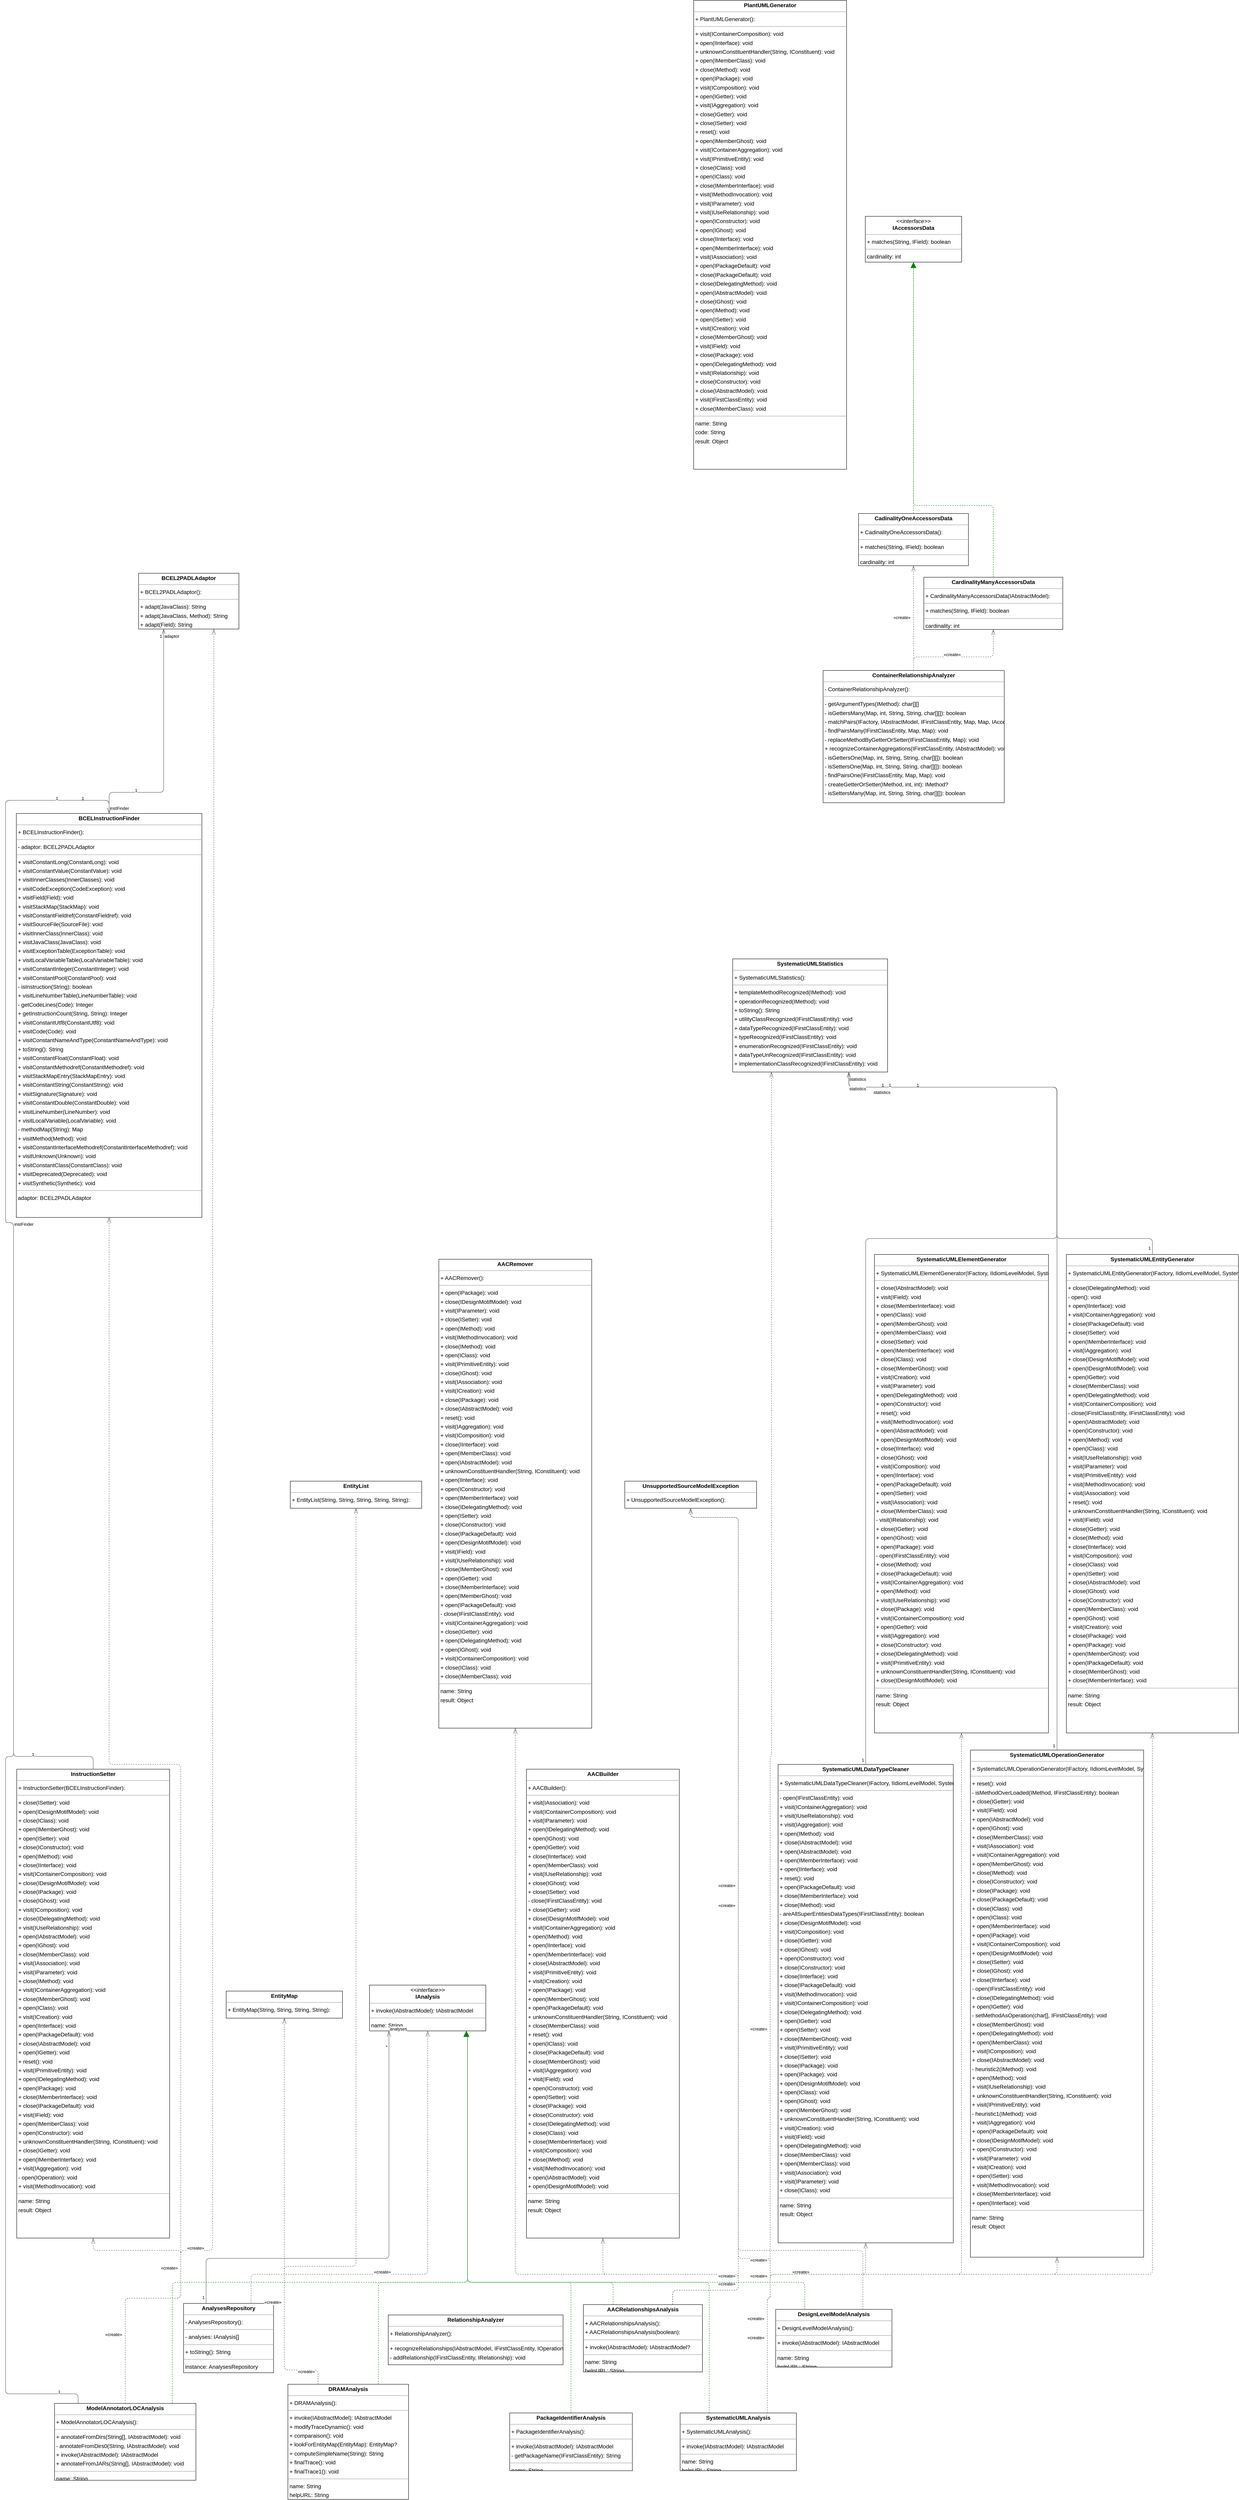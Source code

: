 <mxGraphModel dx="0" dy="0" grid="1" gridSize="10" guides="1" tooltips="1" connect="1" arrows="1" fold="1" page="0" pageScale="1" background="none" math="0" shadow="0">
  <root>
    <mxCell id="0" />
    <mxCell id="1" parent="0" />
    <mxCell id="node16" parent="1" vertex="1" value="&lt;p style=&quot;margin:0px;margin-top:4px;text-align:center;&quot;&gt;&lt;b&gt;AACBuilder&lt;/b&gt;&lt;/p&gt;&lt;hr size=&quot;1&quot;/&gt;&lt;p style=&quot;margin:0 0 0 4px;line-height:1.6;&quot;&gt;+ AACBuilder(): &lt;/p&gt;&lt;hr size=&quot;1&quot;/&gt;&lt;p style=&quot;margin:0 0 0 4px;line-height:1.6;&quot;&gt;+ visit(IAssociation): void&lt;br/&gt;+ visit(IContainerComposition): void&lt;br/&gt;+ visit(IParameter): void&lt;br/&gt;+ open(IDelegatingMethod): void&lt;br/&gt;+ open(IGhost): void&lt;br/&gt;+ open(IGetter): void&lt;br/&gt;+ close(IInterface): void&lt;br/&gt;+ open(IMemberClass): void&lt;br/&gt;+ visit(IUseRelationship): void&lt;br/&gt;+ close(IGhost): void&lt;br/&gt;+ close(ISetter): void&lt;br/&gt;- close(IFirstClassEntity): void&lt;br/&gt;+ close(IGetter): void&lt;br/&gt;+ close(IDesignMotifModel): void&lt;br/&gt;+ visit(IContainerAggregation): void&lt;br/&gt;+ open(IMethod): void&lt;br/&gt;+ open(IInterface): void&lt;br/&gt;+ open(IMemberInterface): void&lt;br/&gt;+ close(IAbstractModel): void&lt;br/&gt;+ visit(IPrimitiveEntity): void&lt;br/&gt;+ visit(ICreation): void&lt;br/&gt;+ open(IPackage): void&lt;br/&gt;+ open(IMemberGhost): void&lt;br/&gt;+ open(IPackageDefault): void&lt;br/&gt;+ unknownConstituentHandler(String, IConstituent): void&lt;br/&gt;+ close(IMemberClass): void&lt;br/&gt;+ reset(): void&lt;br/&gt;+ open(IClass): void&lt;br/&gt;+ close(IPackageDefault): void&lt;br/&gt;+ close(IMemberGhost): void&lt;br/&gt;+ visit(IAggregation): void&lt;br/&gt;+ visit(IField): void&lt;br/&gt;+ open(IConstructor): void&lt;br/&gt;+ open(ISetter): void&lt;br/&gt;+ close(IPackage): void&lt;br/&gt;+ close(IConstructor): void&lt;br/&gt;+ close(IDelegatingMethod): void&lt;br/&gt;+ close(IClass): void&lt;br/&gt;+ close(IMemberInterface): void&lt;br/&gt;+ visit(IComposition): void&lt;br/&gt;+ close(IMethod): void&lt;br/&gt;+ visit(IMethodInvocation): void&lt;br/&gt;+ open(IAbstractModel): void&lt;br/&gt;+ open(IDesignMotifModel): void&lt;/p&gt;&lt;hr size=&quot;1&quot;/&gt;&lt;p style=&quot;margin:0 0 0 4px;line-height:1.6;&quot;&gt; name: String&lt;br/&gt; result: Object&lt;/p&gt;" style="verticalAlign=top;align=left;overflow=fill;fontSize=14;fontFamily=Helvetica;html=1;rounded=0;shadow=0;comic=0;labelBackgroundColor=none;strokeWidth=1;">
      <mxGeometry x="1116" y="4427" width="384" height="1177" as="geometry" />
    </mxCell>
    <mxCell id="node5" parent="1" vertex="1" value="&lt;p style=&quot;margin:0px;margin-top:4px;text-align:center;&quot;&gt;&lt;b&gt;AACRelationshipsAnalysis&lt;/b&gt;&lt;/p&gt;&lt;hr size=&quot;1&quot;/&gt;&lt;p style=&quot;margin:0 0 0 4px;line-height:1.6;&quot;&gt;+ AACRelationshipsAnalysis(): &lt;br/&gt;+ AACRelationshipsAnalysis(boolean): &lt;/p&gt;&lt;hr size=&quot;1&quot;/&gt;&lt;p style=&quot;margin:0 0 0 4px;line-height:1.6;&quot;&gt;+ invoke(IAbstractModel): IAbstractModel?&lt;/p&gt;&lt;hr size=&quot;1&quot;/&gt;&lt;p style=&quot;margin:0 0 0 4px;line-height:1.6;&quot;&gt; name: String&lt;br/&gt; helpURL: String&lt;/p&gt;" style="verticalAlign=top;align=left;overflow=fill;fontSize=14;fontFamily=Helvetica;html=1;rounded=0;shadow=0;comic=0;labelBackgroundColor=none;strokeWidth=1;">
      <mxGeometry x="1259" y="5771" width="299" height="169" as="geometry" />
    </mxCell>
    <mxCell id="node25" parent="1" vertex="1" value="&lt;p style=&quot;margin:0px;margin-top:4px;text-align:center;&quot;&gt;&lt;b&gt;AACRemover&lt;/b&gt;&lt;/p&gt;&lt;hr size=&quot;1&quot;/&gt;&lt;p style=&quot;margin:0 0 0 4px;line-height:1.6;&quot;&gt;+ AACRemover(): &lt;/p&gt;&lt;hr size=&quot;1&quot;/&gt;&lt;p style=&quot;margin:0 0 0 4px;line-height:1.6;&quot;&gt;+ open(IPackage): void&lt;br/&gt;+ close(IDesignMotifModel): void&lt;br/&gt;+ visit(IParameter): void&lt;br/&gt;+ close(ISetter): void&lt;br/&gt;+ open(IMethod): void&lt;br/&gt;+ visit(IMethodInvocation): void&lt;br/&gt;+ close(IMethod): void&lt;br/&gt;+ open(IClass): void&lt;br/&gt;+ visit(IPrimitiveEntity): void&lt;br/&gt;+ close(IGhost): void&lt;br/&gt;+ visit(IAssociation): void&lt;br/&gt;+ visit(ICreation): void&lt;br/&gt;+ close(IPackage): void&lt;br/&gt;+ close(IAbstractModel): void&lt;br/&gt;+ reset(): void&lt;br/&gt;+ visit(IAggregation): void&lt;br/&gt;+ visit(IComposition): void&lt;br/&gt;+ close(IInterface): void&lt;br/&gt;+ open(IMemberClass): void&lt;br/&gt;+ open(IAbstractModel): void&lt;br/&gt;+ unknownConstituentHandler(String, IConstituent): void&lt;br/&gt;+ open(IInterface): void&lt;br/&gt;+ open(IConstructor): void&lt;br/&gt;+ open(IMemberInterface): void&lt;br/&gt;+ close(IDelegatingMethod): void&lt;br/&gt;+ open(ISetter): void&lt;br/&gt;+ close(IConstructor): void&lt;br/&gt;+ close(IPackageDefault): void&lt;br/&gt;+ open(IDesignMotifModel): void&lt;br/&gt;+ visit(IField): void&lt;br/&gt;+ visit(IUseRelationship): void&lt;br/&gt;+ close(IMemberGhost): void&lt;br/&gt;+ open(IGetter): void&lt;br/&gt;+ close(IMemberInterface): void&lt;br/&gt;+ open(IMemberGhost): void&lt;br/&gt;+ open(IPackageDefault): void&lt;br/&gt;- close(IFirstClassEntity): void&lt;br/&gt;+ visit(IContainerAggregation): void&lt;br/&gt;+ close(IGetter): void&lt;br/&gt;+ open(IDelegatingMethod): void&lt;br/&gt;+ open(IGhost): void&lt;br/&gt;+ visit(IContainerComposition): void&lt;br/&gt;+ close(IClass): void&lt;br/&gt;+ close(IMemberClass): void&lt;/p&gt;&lt;hr size=&quot;1&quot;/&gt;&lt;p style=&quot;margin:0 0 0 4px;line-height:1.6;&quot;&gt; name: String&lt;br/&gt; result: Object&lt;/p&gt;" style="verticalAlign=top;align=left;overflow=fill;fontSize=14;fontFamily=Helvetica;html=1;rounded=0;shadow=0;comic=0;labelBackgroundColor=none;strokeWidth=1;">
      <mxGeometry x="896" y="3147" width="384" height="1177" as="geometry" />
    </mxCell>
    <mxCell id="node10" parent="1" vertex="1" value="&lt;p style=&quot;margin:0px;margin-top:4px;text-align:center;&quot;&gt;&lt;b&gt;AnalysesRepository&lt;/b&gt;&lt;/p&gt;&lt;hr size=&quot;1&quot;/&gt;&lt;p style=&quot;margin:0 0 0 4px;line-height:1.6;&quot;&gt;- AnalysesRepository(): &lt;/p&gt;&lt;hr size=&quot;1&quot;/&gt;&lt;p style=&quot;margin:0 0 0 4px;line-height:1.6;&quot;&gt;- analyses: IAnalysis[]&lt;/p&gt;&lt;hr size=&quot;1&quot;/&gt;&lt;p style=&quot;margin:0 0 0 4px;line-height:1.6;&quot;&gt;+ toString(): String&lt;/p&gt;&lt;hr size=&quot;1&quot;/&gt;&lt;p style=&quot;margin:0 0 0 4px;line-height:1.6;&quot;&gt; instance: AnalysesRepository&lt;br/&gt; analyses: IAnalysis[]&lt;/p&gt;" style="verticalAlign=top;align=left;overflow=fill;fontSize=14;fontFamily=Helvetica;html=1;rounded=0;shadow=0;comic=0;labelBackgroundColor=none;strokeWidth=1;">
      <mxGeometry x="255" y="5768" width="226" height="174" as="geometry" />
    </mxCell>
    <mxCell id="node12" parent="1" vertex="1" value="&lt;p style=&quot;margin:0px;margin-top:4px;text-align:center;&quot;&gt;&lt;b&gt;BCEL2PADLAdaptor&lt;/b&gt;&lt;/p&gt;&lt;hr size=&quot;1&quot;/&gt;&lt;p style=&quot;margin:0 0 0 4px;line-height:1.6;&quot;&gt;+ BCEL2PADLAdaptor(): &lt;/p&gt;&lt;hr size=&quot;1&quot;/&gt;&lt;p style=&quot;margin:0 0 0 4px;line-height:1.6;&quot;&gt;+ adapt(JavaClass): String&lt;br/&gt;+ adapt(JavaClass, Method): String&lt;br/&gt;+ adapt(Field): String&lt;/p&gt;" style="verticalAlign=top;align=left;overflow=fill;fontSize=14;fontFamily=Helvetica;html=1;rounded=0;shadow=0;comic=0;labelBackgroundColor=none;strokeWidth=1;">
      <mxGeometry x="142" y="1425" width="252" height="140" as="geometry" />
    </mxCell>
    <mxCell id="node18" parent="1" vertex="1" value="&lt;p style=&quot;margin:0px;margin-top:4px;text-align:center;&quot;&gt;&lt;b&gt;BCELInstructionFinder&lt;/b&gt;&lt;/p&gt;&lt;hr size=&quot;1&quot;/&gt;&lt;p style=&quot;margin:0 0 0 4px;line-height:1.6;&quot;&gt;+ BCELInstructionFinder(): &lt;/p&gt;&lt;hr size=&quot;1&quot;/&gt;&lt;p style=&quot;margin:0 0 0 4px;line-height:1.6;&quot;&gt;- adaptor: BCEL2PADLAdaptor&lt;/p&gt;&lt;hr size=&quot;1&quot;/&gt;&lt;p style=&quot;margin:0 0 0 4px;line-height:1.6;&quot;&gt;+ visitConstantLong(ConstantLong): void&lt;br/&gt;+ visitConstantValue(ConstantValue): void&lt;br/&gt;+ visitInnerClasses(InnerClasses): void&lt;br/&gt;+ visitCodeException(CodeException): void&lt;br/&gt;+ visitField(Field): void&lt;br/&gt;+ visitStackMap(StackMap): void&lt;br/&gt;+ visitConstantFieldref(ConstantFieldref): void&lt;br/&gt;+ visitSourceFile(SourceFile): void&lt;br/&gt;+ visitInnerClass(InnerClass): void&lt;br/&gt;+ visitJavaClass(JavaClass): void&lt;br/&gt;+ visitExceptionTable(ExceptionTable): void&lt;br/&gt;+ visitLocalVariableTable(LocalVariableTable): void&lt;br/&gt;+ visitConstantInteger(ConstantInteger): void&lt;br/&gt;+ visitConstantPool(ConstantPool): void&lt;br/&gt;- isInstruction(String): boolean&lt;br/&gt;+ visitLineNumberTable(LineNumberTable): void&lt;br/&gt;- getCodeLines(Code): Integer&lt;br/&gt;+ getInstructionCount(String, String): Integer&lt;br/&gt;+ visitConstantUtf8(ConstantUtf8): void&lt;br/&gt;+ visitCode(Code): void&lt;br/&gt;+ visitConstantNameAndType(ConstantNameAndType): void&lt;br/&gt;+ toString(): String&lt;br/&gt;+ visitConstantFloat(ConstantFloat): void&lt;br/&gt;+ visitConstantMethodref(ConstantMethodref): void&lt;br/&gt;+ visitStackMapEntry(StackMapEntry): void&lt;br/&gt;+ visitConstantString(ConstantString): void&lt;br/&gt;+ visitSignature(Signature): void&lt;br/&gt;+ visitConstantDouble(ConstantDouble): void&lt;br/&gt;+ visitLineNumber(LineNumber): void&lt;br/&gt;+ visitLocalVariable(LocalVariable): void&lt;br/&gt;- methodMap(String): Map&lt;br/&gt;+ visitMethod(Method): void&lt;br/&gt;+ visitConstantInterfaceMethodref(ConstantInterfaceMethodref): void&lt;br/&gt;+ visitUnknown(Unknown): void&lt;br/&gt;+ visitConstantClass(ConstantClass): void&lt;br/&gt;+ visitDeprecated(Deprecated): void&lt;br/&gt;+ visitSynthetic(Synthetic): void&lt;/p&gt;&lt;hr size=&quot;1&quot;/&gt;&lt;p style=&quot;margin:0 0 0 4px;line-height:1.6;&quot;&gt; adaptor: BCEL2PADLAdaptor&lt;/p&gt;" style="verticalAlign=top;align=left;overflow=fill;fontSize=14;fontFamily=Helvetica;html=1;rounded=0;shadow=0;comic=0;labelBackgroundColor=none;strokeWidth=1;">
      <mxGeometry x="-165" y="2028" width="466" height="1014" as="geometry" />
    </mxCell>
    <mxCell id="node15" parent="1" vertex="1" value="&lt;p style=&quot;margin:0px;margin-top:4px;text-align:center;&quot;&gt;&lt;b&gt;CadinalityOneAccessorsData&lt;/b&gt;&lt;/p&gt;&lt;hr size=&quot;1&quot;/&gt;&lt;p style=&quot;margin:0 0 0 4px;line-height:1.6;&quot;&gt;+ CadinalityOneAccessorsData(): &lt;/p&gt;&lt;hr size=&quot;1&quot;/&gt;&lt;p style=&quot;margin:0 0 0 4px;line-height:1.6;&quot;&gt;+ matches(String, IField): boolean&lt;/p&gt;&lt;hr size=&quot;1&quot;/&gt;&lt;p style=&quot;margin:0 0 0 4px;line-height:1.6;&quot;&gt; cardinality: int&lt;/p&gt;" style="verticalAlign=top;align=left;overflow=fill;fontSize=14;fontFamily=Helvetica;html=1;rounded=0;shadow=0;comic=0;labelBackgroundColor=none;strokeWidth=1;">
      <mxGeometry x="1950" y="1275" width="276" height="131" as="geometry" />
    </mxCell>
    <mxCell id="node0" parent="1" vertex="1" value="&lt;p style=&quot;margin:0px;margin-top:4px;text-align:center;&quot;&gt;&lt;b&gt;CardinalityManyAccessorsData&lt;/b&gt;&lt;/p&gt;&lt;hr size=&quot;1&quot;/&gt;&lt;p style=&quot;margin:0 0 0 4px;line-height:1.6;&quot;&gt;+ CardinalityManyAccessorsData(IAbstractModel): &lt;/p&gt;&lt;hr size=&quot;1&quot;/&gt;&lt;p style=&quot;margin:0 0 0 4px;line-height:1.6;&quot;&gt;+ matches(String, IField): boolean&lt;/p&gt;&lt;hr size=&quot;1&quot;/&gt;&lt;p style=&quot;margin:0 0 0 4px;line-height:1.6;&quot;&gt; cardinality: int&lt;/p&gt;" style="verticalAlign=top;align=left;overflow=fill;fontSize=14;fontFamily=Helvetica;html=1;rounded=0;shadow=0;comic=0;labelBackgroundColor=none;strokeWidth=1;">
      <mxGeometry x="2114" y="1435" width="349" height="131" as="geometry" />
    </mxCell>
    <mxCell id="node9" parent="1" vertex="1" value="&lt;p style=&quot;margin:0px;margin-top:4px;text-align:center;&quot;&gt;&lt;b&gt;ContainerRelationshipAnalyzer&lt;/b&gt;&lt;/p&gt;&lt;hr size=&quot;1&quot;/&gt;&lt;p style=&quot;margin:0 0 0 4px;line-height:1.6;&quot;&gt;- ContainerRelationshipAnalyzer(): &lt;/p&gt;&lt;hr size=&quot;1&quot;/&gt;&lt;p style=&quot;margin:0 0 0 4px;line-height:1.6;&quot;&gt;- getArgumentTypes(IMethod): char[][]&lt;br/&gt;- isGettersMany(Map, int, String, String, char[][]): boolean&lt;br/&gt;- matchPairs(IFactory, IAbstractModel, IFirstClassEntity, Map, Map, IAccessorsData): void&lt;br/&gt;- findPairsMany(IFirstClassEntity, Map, Map): void&lt;br/&gt;- replaceMethodByGetterOrSetter(IFirstClassEntity, Map): void&lt;br/&gt;+ recognizeContainerAggregations(IFirstClassEntity, IAbstractModel): void&lt;br/&gt;- isGettersOne(Map, int, String, String, char[][]): boolean&lt;br/&gt;- isSettersOne(Map, int, String, String, char[][]): boolean&lt;br/&gt;- findPairsOne(IFirstClassEntity, Map, Map): void&lt;br/&gt;- createGetterOrSetter(IMethod, int, int): IMethod?&lt;br/&gt;- isSettersMany(Map, int, String, String, char[][]): boolean&lt;/p&gt;" style="verticalAlign=top;align=left;overflow=fill;fontSize=14;fontFamily=Helvetica;html=1;rounded=0;shadow=0;comic=0;labelBackgroundColor=none;strokeWidth=1;">
      <mxGeometry x="1861" y="1669" width="455" height="332" as="geometry" />
    </mxCell>
    <mxCell id="node13" parent="1" vertex="1" value="&lt;p style=&quot;margin:0px;margin-top:4px;text-align:center;&quot;&gt;&lt;b&gt;DRAMAnalysis&lt;/b&gt;&lt;/p&gt;&lt;hr size=&quot;1&quot;/&gt;&lt;p style=&quot;margin:0 0 0 4px;line-height:1.6;&quot;&gt;+ DRAMAnalysis(): &lt;/p&gt;&lt;hr size=&quot;1&quot;/&gt;&lt;p style=&quot;margin:0 0 0 4px;line-height:1.6;&quot;&gt;+ invoke(IAbstractModel): IAbstractModel&lt;br/&gt;+ modifyTraceDynamic(): void&lt;br/&gt;+ comparaison(): void&lt;br/&gt;+ lookForEntityMap(EntityMap): EntityMap?&lt;br/&gt;+ computeSimpleName(String): String&lt;br/&gt;+ finalTrace(): void&lt;br/&gt;+ finalTrace1(): void&lt;/p&gt;&lt;hr size=&quot;1&quot;/&gt;&lt;p style=&quot;margin:0 0 0 4px;line-height:1.6;&quot;&gt; name: String&lt;br/&gt; helpURL: String&lt;/p&gt;" style="verticalAlign=top;align=left;overflow=fill;fontSize=14;fontFamily=Helvetica;html=1;rounded=0;shadow=0;comic=0;labelBackgroundColor=none;strokeWidth=1;">
      <mxGeometry x="517" y="5971" width="303" height="289" as="geometry" />
    </mxCell>
    <mxCell id="node21" parent="1" vertex="1" value="&lt;p style=&quot;margin:0px;margin-top:4px;text-align:center;&quot;&gt;&lt;b&gt;DesignLevelModelAnalysis&lt;/b&gt;&lt;/p&gt;&lt;hr size=&quot;1&quot;/&gt;&lt;p style=&quot;margin:0 0 0 4px;line-height:1.6;&quot;&gt;+ DesignLevelModelAnalysis(): &lt;/p&gt;&lt;hr size=&quot;1&quot;/&gt;&lt;p style=&quot;margin:0 0 0 4px;line-height:1.6;&quot;&gt;+ invoke(IAbstractModel): IAbstractModel&lt;/p&gt;&lt;hr size=&quot;1&quot;/&gt;&lt;p style=&quot;margin:0 0 0 4px;line-height:1.6;&quot;&gt; name: String&lt;br/&gt; helpURL: String&lt;/p&gt;" style="verticalAlign=top;align=left;overflow=fill;fontSize=14;fontFamily=Helvetica;html=1;rounded=0;shadow=0;comic=0;labelBackgroundColor=none;strokeWidth=1;">
      <mxGeometry x="1742" y="5783" width="292" height="145" as="geometry" />
    </mxCell>
    <mxCell id="node3" parent="1" vertex="1" value="&lt;p style=&quot;margin:0px;margin-top:4px;text-align:center;&quot;&gt;&lt;b&gt;EntityList&lt;/b&gt;&lt;/p&gt;&lt;hr size=&quot;1&quot;/&gt;&lt;p style=&quot;margin:0 0 0 4px;line-height:1.6;&quot;&gt;+ EntityList(String, String, String, String, String): &lt;/p&gt;" style="verticalAlign=top;align=left;overflow=fill;fontSize=14;fontFamily=Helvetica;html=1;rounded=0;shadow=0;comic=0;labelBackgroundColor=none;strokeWidth=1;">
      <mxGeometry x="523" y="3704" width="330" height="68" as="geometry" />
    </mxCell>
    <mxCell id="node23" parent="1" vertex="1" value="&lt;p style=&quot;margin:0px;margin-top:4px;text-align:center;&quot;&gt;&lt;b&gt;EntityMap&lt;/b&gt;&lt;/p&gt;&lt;hr size=&quot;1&quot;/&gt;&lt;p style=&quot;margin:0 0 0 4px;line-height:1.6;&quot;&gt;+ EntityMap(String, String, String, String): &lt;/p&gt;" style="verticalAlign=top;align=left;overflow=fill;fontSize=14;fontFamily=Helvetica;html=1;rounded=0;shadow=0;comic=0;labelBackgroundColor=none;strokeWidth=1;">
      <mxGeometry x="362" y="4984" width="292" height="68" as="geometry" />
    </mxCell>
    <mxCell id="node17" parent="1" vertex="1" value="&lt;p style=&quot;margin:0px;margin-top:4px;text-align:center;&quot;&gt;&lt;i&gt;&amp;lt;&amp;lt;interface&amp;gt;&amp;gt;&lt;/i&gt;&lt;br/&gt;&lt;b&gt;IAccessorsData&lt;/b&gt;&lt;/p&gt;&lt;hr size=&quot;1&quot;/&gt;&lt;p style=&quot;margin:0 0 0 4px;line-height:1.6;&quot;&gt;+ matches(String, IField): boolean&lt;/p&gt;&lt;hr size=&quot;1&quot;/&gt;&lt;p style=&quot;margin:0 0 0 4px;line-height:1.6;&quot;&gt; cardinality: int&lt;/p&gt;" style="verticalAlign=top;align=left;overflow=fill;fontSize=14;fontFamily=Helvetica;html=1;rounded=0;shadow=0;comic=0;labelBackgroundColor=none;strokeWidth=1;">
      <mxGeometry x="1967" y="529" width="242" height="115" as="geometry" />
    </mxCell>
    <mxCell id="node6" parent="1" vertex="1" value="&lt;p style=&quot;margin:0px;margin-top:4px;text-align:center;&quot;&gt;&lt;i&gt;&amp;lt;&amp;lt;interface&amp;gt;&amp;gt;&lt;/i&gt;&lt;br/&gt;&lt;b&gt;IAnalysis&lt;/b&gt;&lt;/p&gt;&lt;hr size=&quot;1&quot;/&gt;&lt;p style=&quot;margin:0 0 0 4px;line-height:1.6;&quot;&gt;+ invoke(IAbstractModel): IAbstractModel&lt;/p&gt;&lt;hr size=&quot;1&quot;/&gt;&lt;p style=&quot;margin:0 0 0 4px;line-height:1.6;&quot;&gt; name: String&lt;/p&gt;" style="verticalAlign=top;align=left;overflow=fill;fontSize=14;fontFamily=Helvetica;html=1;rounded=0;shadow=0;comic=0;labelBackgroundColor=none;strokeWidth=1;">
      <mxGeometry x="722" y="4969" width="292" height="115" as="geometry" />
    </mxCell>
    <mxCell id="node24" parent="1" vertex="1" value="&lt;p style=&quot;margin:0px;margin-top:4px;text-align:center;&quot;&gt;&lt;b&gt;InstructionSetter&lt;/b&gt;&lt;/p&gt;&lt;hr size=&quot;1&quot;/&gt;&lt;p style=&quot;margin:0 0 0 4px;line-height:1.6;&quot;&gt;+ InstructionSetter(BCELInstructionFinder): &lt;/p&gt;&lt;hr size=&quot;1&quot;/&gt;&lt;p style=&quot;margin:0 0 0 4px;line-height:1.6;&quot;&gt;+ close(ISetter): void&lt;br/&gt;+ open(IDesignMotifModel): void&lt;br/&gt;+ close(IClass): void&lt;br/&gt;+ open(IMemberGhost): void&lt;br/&gt;+ open(ISetter): void&lt;br/&gt;+ close(IConstructor): void&lt;br/&gt;+ open(IMethod): void&lt;br/&gt;+ close(IInterface): void&lt;br/&gt;+ visit(IContainerComposition): void&lt;br/&gt;+ close(IDesignMotifModel): void&lt;br/&gt;+ close(IPackage): void&lt;br/&gt;+ close(IGhost): void&lt;br/&gt;+ visit(IComposition): void&lt;br/&gt;+ close(IDelegatingMethod): void&lt;br/&gt;+ visit(IUseRelationship): void&lt;br/&gt;+ open(IAbstractModel): void&lt;br/&gt;+ open(IGhost): void&lt;br/&gt;+ close(IMemberClass): void&lt;br/&gt;+ visit(IAssociation): void&lt;br/&gt;+ visit(IParameter): void&lt;br/&gt;+ close(IMethod): void&lt;br/&gt;+ visit(IContainerAggregation): void&lt;br/&gt;+ close(IMemberGhost): void&lt;br/&gt;+ open(IClass): void&lt;br/&gt;+ visit(ICreation): void&lt;br/&gt;+ open(IInterface): void&lt;br/&gt;+ open(IPackageDefault): void&lt;br/&gt;+ close(IAbstractModel): void&lt;br/&gt;+ open(IGetter): void&lt;br/&gt;+ reset(): void&lt;br/&gt;+ visit(IPrimitiveEntity): void&lt;br/&gt;+ open(IDelegatingMethod): void&lt;br/&gt;+ open(IPackage): void&lt;br/&gt;+ close(IMemberInterface): void&lt;br/&gt;+ close(IPackageDefault): void&lt;br/&gt;+ visit(IField): void&lt;br/&gt;+ open(IMemberClass): void&lt;br/&gt;+ open(IConstructor): void&lt;br/&gt;+ unknownConstituentHandler(String, IConstituent): void&lt;br/&gt;+ close(IGetter): void&lt;br/&gt;+ open(IMemberInterface): void&lt;br/&gt;+ visit(IAggregation): void&lt;br/&gt;- open(IOperation): void&lt;br/&gt;+ visit(IMethodInvocation): void&lt;/p&gt;&lt;hr size=&quot;1&quot;/&gt;&lt;p style=&quot;margin:0 0 0 4px;line-height:1.6;&quot;&gt; name: String&lt;br/&gt; result: Object&lt;/p&gt;" style="verticalAlign=top;align=left;overflow=fill;fontSize=14;fontFamily=Helvetica;html=1;rounded=0;shadow=0;comic=0;labelBackgroundColor=none;strokeWidth=1;">
      <mxGeometry x="-164" y="4427" width="384" height="1177" as="geometry" />
    </mxCell>
    <mxCell id="node11" parent="1" vertex="1" value="&lt;p style=&quot;margin:0px;margin-top:4px;text-align:center;&quot;&gt;&lt;b&gt;ModelAnnotatorLOCAnalysis&lt;/b&gt;&lt;/p&gt;&lt;hr size=&quot;1&quot;/&gt;&lt;p style=&quot;margin:0 0 0 4px;line-height:1.6;&quot;&gt;+ ModelAnnotatorLOCAnalysis(): &lt;/p&gt;&lt;hr size=&quot;1&quot;/&gt;&lt;p style=&quot;margin:0 0 0 4px;line-height:1.6;&quot;&gt;+ annotateFromDirs(String[], IAbstractModel): void&lt;br/&gt;- annotateFromDirs0(String, IAbstractModel): void&lt;br/&gt;+ invoke(IAbstractModel): IAbstractModel&lt;br/&gt;+ annotateFromJARs(String[], IAbstractModel): void&lt;/p&gt;&lt;hr size=&quot;1&quot;/&gt;&lt;p style=&quot;margin:0 0 0 4px;line-height:1.6;&quot;&gt; name: String&lt;/p&gt;" style="verticalAlign=top;align=left;overflow=fill;fontSize=14;fontFamily=Helvetica;html=1;rounded=0;shadow=0;comic=0;labelBackgroundColor=none;strokeWidth=1;">
      <mxGeometry x="-69" y="6019" width="355" height="193" as="geometry" />
    </mxCell>
    <mxCell id="node7" parent="1" vertex="1" value="&lt;p style=&quot;margin:0px;margin-top:4px;text-align:center;&quot;&gt;&lt;b&gt;PackageIdentifierAnalysis&lt;/b&gt;&lt;/p&gt;&lt;hr size=&quot;1&quot;/&gt;&lt;p style=&quot;margin:0 0 0 4px;line-height:1.6;&quot;&gt;+ PackageIdentifierAnalysis(): &lt;/p&gt;&lt;hr size=&quot;1&quot;/&gt;&lt;p style=&quot;margin:0 0 0 4px;line-height:1.6;&quot;&gt;+ invoke(IAbstractModel): IAbstractModel&lt;br/&gt;- getPackageName(IFirstClassEntity): String&lt;/p&gt;&lt;hr size=&quot;1&quot;/&gt;&lt;p style=&quot;margin:0 0 0 4px;line-height:1.6;&quot;&gt; name: String&lt;/p&gt;" style="verticalAlign=top;align=left;overflow=fill;fontSize=14;fontFamily=Helvetica;html=1;rounded=0;shadow=0;comic=0;labelBackgroundColor=none;strokeWidth=1;">
      <mxGeometry x="1074" y="6043" width="308" height="145" as="geometry" />
    </mxCell>
    <mxCell id="node14" parent="1" vertex="1" value="&lt;p style=&quot;margin:0px;margin-top:4px;text-align:center;&quot;&gt;&lt;b&gt;PlantUMLGenerator&lt;/b&gt;&lt;/p&gt;&lt;hr size=&quot;1&quot;/&gt;&lt;p style=&quot;margin:0 0 0 4px;line-height:1.6;&quot;&gt;+ PlantUMLGenerator(): &lt;/p&gt;&lt;hr size=&quot;1&quot;/&gt;&lt;p style=&quot;margin:0 0 0 4px;line-height:1.6;&quot;&gt;+ visit(IContainerComposition): void&lt;br/&gt;+ open(IInterface): void&lt;br/&gt;+ unknownConstituentHandler(String, IConstituent): void&lt;br/&gt;+ open(IMemberClass): void&lt;br/&gt;+ close(IMethod): void&lt;br/&gt;+ open(IPackage): void&lt;br/&gt;+ visit(IComposition): void&lt;br/&gt;+ open(IGetter): void&lt;br/&gt;+ visit(IAggregation): void&lt;br/&gt;+ close(IGetter): void&lt;br/&gt;+ close(ISetter): void&lt;br/&gt;+ reset(): void&lt;br/&gt;+ open(IMemberGhost): void&lt;br/&gt;+ visit(IContainerAggregation): void&lt;br/&gt;+ visit(IPrimitiveEntity): void&lt;br/&gt;+ close(IClass): void&lt;br/&gt;+ open(IClass): void&lt;br/&gt;+ close(IMemberInterface): void&lt;br/&gt;+ visit(IMethodInvocation): void&lt;br/&gt;+ visit(IParameter): void&lt;br/&gt;+ visit(IUseRelationship): void&lt;br/&gt;+ open(IConstructor): void&lt;br/&gt;+ open(IGhost): void&lt;br/&gt;+ close(IInterface): void&lt;br/&gt;+ open(IMemberInterface): void&lt;br/&gt;+ visit(IAssociation): void&lt;br/&gt;+ open(IPackageDefault): void&lt;br/&gt;+ close(IPackageDefault): void&lt;br/&gt;+ close(IDelegatingMethod): void&lt;br/&gt;+ open(IAbstractModel): void&lt;br/&gt;+ close(IGhost): void&lt;br/&gt;+ open(IMethod): void&lt;br/&gt;+ open(ISetter): void&lt;br/&gt;+ visit(ICreation): void&lt;br/&gt;+ close(IMemberGhost): void&lt;br/&gt;+ visit(IField): void&lt;br/&gt;+ close(IPackage): void&lt;br/&gt;+ open(IDelegatingMethod): void&lt;br/&gt;+ visit(IRelationship): void&lt;br/&gt;+ close(IConstructor): void&lt;br/&gt;+ close(IAbstractModel): void&lt;br/&gt;+ visit(IFirstClassEntity): void&lt;br/&gt;+ close(IMemberClass): void&lt;/p&gt;&lt;hr size=&quot;1&quot;/&gt;&lt;p style=&quot;margin:0 0 0 4px;line-height:1.6;&quot;&gt; name: String&lt;br/&gt; code: String&lt;br/&gt; result: Object&lt;/p&gt;" style="verticalAlign=top;align=left;overflow=fill;fontSize=14;fontFamily=Helvetica;html=1;rounded=0;shadow=0;comic=0;labelBackgroundColor=none;strokeWidth=1;">
      <mxGeometry x="1536" y="-13" width="384" height="1177" as="geometry" />
    </mxCell>
    <mxCell id="node2" parent="1" vertex="1" value="&lt;p style=&quot;margin:0px;margin-top:4px;text-align:center;&quot;&gt;&lt;b&gt;RelationshipAnalyzer&lt;/b&gt;&lt;/p&gt;&lt;hr size=&quot;1&quot;/&gt;&lt;p style=&quot;margin:0 0 0 4px;line-height:1.6;&quot;&gt;+ RelationshipAnalyzer(): &lt;/p&gt;&lt;hr size=&quot;1&quot;/&gt;&lt;p style=&quot;margin:0 0 0 4px;line-height:1.6;&quot;&gt;+ recognizeRelationships(IAbstractModel, IFirstClassEntity, IOperation): void&lt;br/&gt;- addRelationship(IFirstClassEntity, IRelationship): void&lt;/p&gt;" style="verticalAlign=top;align=left;overflow=fill;fontSize=14;fontFamily=Helvetica;html=1;rounded=0;shadow=0;comic=0;labelBackgroundColor=none;strokeWidth=1;">
      <mxGeometry x="769" y="5797" width="439" height="125" as="geometry" />
    </mxCell>
    <mxCell id="node22" parent="1" vertex="1" value="&lt;p style=&quot;margin:0px;margin-top:4px;text-align:center;&quot;&gt;&lt;b&gt;SystematicUMLAnalysis&lt;/b&gt;&lt;/p&gt;&lt;hr size=&quot;1&quot;/&gt;&lt;p style=&quot;margin:0 0 0 4px;line-height:1.6;&quot;&gt;+ SystematicUMLAnalysis(): &lt;/p&gt;&lt;hr size=&quot;1&quot;/&gt;&lt;p style=&quot;margin:0 0 0 4px;line-height:1.6;&quot;&gt;+ invoke(IAbstractModel): IAbstractModel&lt;/p&gt;&lt;hr size=&quot;1&quot;/&gt;&lt;p style=&quot;margin:0 0 0 4px;line-height:1.6;&quot;&gt; name: String&lt;br/&gt; helpURL: String&lt;/p&gt;" style="verticalAlign=top;align=left;overflow=fill;fontSize=14;fontFamily=Helvetica;html=1;rounded=0;shadow=0;comic=0;labelBackgroundColor=none;strokeWidth=1;">
      <mxGeometry x="1502" y="6043" width="292" height="145" as="geometry" />
    </mxCell>
    <mxCell id="node8" parent="1" vertex="1" value="&lt;p style=&quot;margin:0px;margin-top:4px;text-align:center;&quot;&gt;&lt;b&gt;SystematicUMLDataTypeCleaner&lt;/b&gt;&lt;/p&gt;&lt;hr size=&quot;1&quot;/&gt;&lt;p style=&quot;margin:0 0 0 4px;line-height:1.6;&quot;&gt;+ SystematicUMLDataTypeCleaner(IFactory, IIdiomLevelModel, SystematicUMLStatistics): &lt;/p&gt;&lt;hr size=&quot;1&quot;/&gt;&lt;p style=&quot;margin:0 0 0 4px;line-height:1.6;&quot;&gt;- open(IFirstClassEntity): void&lt;br/&gt;+ visit(IContainerAggregation): void&lt;br/&gt;+ visit(IUseRelationship): void&lt;br/&gt;+ visit(IAggregation): void&lt;br/&gt;+ open(IMethod): void&lt;br/&gt;+ close(IAbstractModel): void&lt;br/&gt;+ open(IAbstractModel): void&lt;br/&gt;+ open(IMemberInterface): void&lt;br/&gt;+ open(IInterface): void&lt;br/&gt;+ reset(): void&lt;br/&gt;+ open(IPackageDefault): void&lt;br/&gt;+ close(IMemberInterface): void&lt;br/&gt;+ close(IMethod): void&lt;br/&gt;- areAllSuperEntitiesDataTypes(IFirstClassEntity): boolean&lt;br/&gt;+ close(IDesignMotifModel): void&lt;br/&gt;+ visit(IComposition): void&lt;br/&gt;+ close(IGetter): void&lt;br/&gt;+ close(IGhost): void&lt;br/&gt;+ open(IConstructor): void&lt;br/&gt;+ close(IConstructor): void&lt;br/&gt;+ close(IInterface): void&lt;br/&gt;+ close(IPackageDefault): void&lt;br/&gt;+ visit(IMethodInvocation): void&lt;br/&gt;+ visit(IContainerComposition): void&lt;br/&gt;+ close(IDelegatingMethod): void&lt;br/&gt;+ open(IGetter): void&lt;br/&gt;+ open(ISetter): void&lt;br/&gt;+ close(IMemberGhost): void&lt;br/&gt;+ visit(IPrimitiveEntity): void&lt;br/&gt;+ close(ISetter): void&lt;br/&gt;+ close(IPackage): void&lt;br/&gt;+ open(IPackage): void&lt;br/&gt;+ open(IDesignMotifModel): void&lt;br/&gt;+ open(IClass): void&lt;br/&gt;+ open(IGhost): void&lt;br/&gt;+ open(IMemberGhost): void&lt;br/&gt;+ unknownConstituentHandler(String, IConstituent): void&lt;br/&gt;+ visit(ICreation): void&lt;br/&gt;+ visit(IField): void&lt;br/&gt;+ open(IDelegatingMethod): void&lt;br/&gt;+ close(IMemberClass): void&lt;br/&gt;+ open(IMemberClass): void&lt;br/&gt;+ visit(IAssociation): void&lt;br/&gt;+ visit(IParameter): void&lt;br/&gt;+ close(IClass): void&lt;/p&gt;&lt;hr size=&quot;1&quot;/&gt;&lt;p style=&quot;margin:0 0 0 4px;line-height:1.6;&quot;&gt; name: String&lt;br/&gt; result: Object&lt;/p&gt;" style="verticalAlign=top;align=left;overflow=fill;fontSize=14;fontFamily=Helvetica;html=1;rounded=0;shadow=0;comic=0;labelBackgroundColor=none;strokeWidth=1;">
      <mxGeometry x="1748" y="4415" width="440" height="1201" as="geometry" />
    </mxCell>
    <mxCell id="node4" parent="1" vertex="1" value="&lt;p style=&quot;margin:0px;margin-top:4px;text-align:center;&quot;&gt;&lt;b&gt;SystematicUMLElementGenerator&lt;/b&gt;&lt;/p&gt;&lt;hr size=&quot;1&quot;/&gt;&lt;p style=&quot;margin:0 0 0 4px;line-height:1.6;&quot;&gt;+ SystematicUMLElementGenerator(IFactory, IIdiomLevelModel, SystematicUMLStatistics): &lt;/p&gt;&lt;hr size=&quot;1&quot;/&gt;&lt;p style=&quot;margin:0 0 0 4px;line-height:1.6;&quot;&gt;+ close(IAbstractModel): void&lt;br/&gt;+ visit(IField): void&lt;br/&gt;+ close(IMemberInterface): void&lt;br/&gt;+ open(IClass): void&lt;br/&gt;+ open(IMemberGhost): void&lt;br/&gt;+ open(IMemberClass): void&lt;br/&gt;+ close(ISetter): void&lt;br/&gt;+ open(IMemberInterface): void&lt;br/&gt;+ close(IClass): void&lt;br/&gt;+ close(IMemberGhost): void&lt;br/&gt;+ visit(ICreation): void&lt;br/&gt;+ visit(IParameter): void&lt;br/&gt;+ open(IDelegatingMethod): void&lt;br/&gt;+ open(IConstructor): void&lt;br/&gt;+ reset(): void&lt;br/&gt;+ visit(IMethodInvocation): void&lt;br/&gt;+ open(IAbstractModel): void&lt;br/&gt;+ open(IDesignMotifModel): void&lt;br/&gt;+ close(IInterface): void&lt;br/&gt;+ close(IGhost): void&lt;br/&gt;+ visit(IComposition): void&lt;br/&gt;+ open(IInterface): void&lt;br/&gt;+ open(IPackageDefault): void&lt;br/&gt;+ open(ISetter): void&lt;br/&gt;+ visit(IAssociation): void&lt;br/&gt;+ close(IMemberClass): void&lt;br/&gt;- visit(IRelationship): void&lt;br/&gt;+ close(IGetter): void&lt;br/&gt;+ open(IGhost): void&lt;br/&gt;+ open(IPackage): void&lt;br/&gt;- open(IFirstClassEntity): void&lt;br/&gt;+ close(IMethod): void&lt;br/&gt;+ close(IPackageDefault): void&lt;br/&gt;+ visit(IContainerAggregation): void&lt;br/&gt;+ open(IMethod): void&lt;br/&gt;+ visit(IUseRelationship): void&lt;br/&gt;+ close(IPackage): void&lt;br/&gt;+ visit(IContainerComposition): void&lt;br/&gt;+ open(IGetter): void&lt;br/&gt;+ visit(IAggregation): void&lt;br/&gt;+ close(IConstructor): void&lt;br/&gt;+ close(IDelegatingMethod): void&lt;br/&gt;+ visit(IPrimitiveEntity): void&lt;br/&gt;+ unknownConstituentHandler(String, IConstituent): void&lt;br/&gt;+ close(IDesignMotifModel): void&lt;/p&gt;&lt;hr size=&quot;1&quot;/&gt;&lt;p style=&quot;margin:0 0 0 4px;line-height:1.6;&quot;&gt; name: String&lt;br/&gt; result: Object&lt;/p&gt;" style="verticalAlign=top;align=left;overflow=fill;fontSize=14;fontFamily=Helvetica;html=1;rounded=0;shadow=0;comic=0;labelBackgroundColor=none;strokeWidth=1;">
      <mxGeometry x="1990" y="3135" width="437" height="1201" as="geometry" />
    </mxCell>
    <mxCell id="node1" parent="1" vertex="1" value="&lt;p style=&quot;margin:0px;margin-top:4px;text-align:center;&quot;&gt;&lt;b&gt;SystematicUMLEntityGenerator&lt;/b&gt;&lt;/p&gt;&lt;hr size=&quot;1&quot;/&gt;&lt;p style=&quot;margin:0 0 0 4px;line-height:1.6;&quot;&gt;+ SystematicUMLEntityGenerator(IFactory, IIdiomLevelModel, SystematicUMLStatistics): &lt;/p&gt;&lt;hr size=&quot;1&quot;/&gt;&lt;p style=&quot;margin:0 0 0 4px;line-height:1.6;&quot;&gt;+ close(IDelegatingMethod): void&lt;br/&gt;- open(): void&lt;br/&gt;+ open(IInterface): void&lt;br/&gt;+ visit(IContainerAggregation): void&lt;br/&gt;+ close(IPackageDefault): void&lt;br/&gt;+ close(ISetter): void&lt;br/&gt;+ open(IMemberInterface): void&lt;br/&gt;+ visit(IAggregation): void&lt;br/&gt;+ close(IDesignMotifModel): void&lt;br/&gt;+ open(IDesignMotifModel): void&lt;br/&gt;+ open(IGetter): void&lt;br/&gt;+ close(IMemberClass): void&lt;br/&gt;+ open(IDelegatingMethod): void&lt;br/&gt;+ visit(IContainerComposition): void&lt;br/&gt;- close(IFirstClassEntity, IFirstClassEntity): void&lt;br/&gt;+ open(IAbstractModel): void&lt;br/&gt;+ open(IConstructor): void&lt;br/&gt;+ open(IMethod): void&lt;br/&gt;+ open(IClass): void&lt;br/&gt;+ visit(IUseRelationship): void&lt;br/&gt;+ visit(IParameter): void&lt;br/&gt;+ visit(IPrimitiveEntity): void&lt;br/&gt;+ visit(IMethodInvocation): void&lt;br/&gt;+ visit(IAssociation): void&lt;br/&gt;+ reset(): void&lt;br/&gt;+ unknownConstituentHandler(String, IConstituent): void&lt;br/&gt;+ visit(IField): void&lt;br/&gt;+ close(IGetter): void&lt;br/&gt;+ close(IMethod): void&lt;br/&gt;+ close(IInterface): void&lt;br/&gt;+ visit(IComposition): void&lt;br/&gt;+ close(IClass): void&lt;br/&gt;+ open(ISetter): void&lt;br/&gt;+ close(IAbstractModel): void&lt;br/&gt;+ close(IGhost): void&lt;br/&gt;+ close(IConstructor): void&lt;br/&gt;+ open(IMemberClass): void&lt;br/&gt;+ open(IGhost): void&lt;br/&gt;+ visit(ICreation): void&lt;br/&gt;+ close(IPackage): void&lt;br/&gt;+ open(IPackage): void&lt;br/&gt;+ open(IMemberGhost): void&lt;br/&gt;+ open(IPackageDefault): void&lt;br/&gt;+ close(IMemberGhost): void&lt;br/&gt;+ close(IMemberInterface): void&lt;/p&gt;&lt;hr size=&quot;1&quot;/&gt;&lt;p style=&quot;margin:0 0 0 4px;line-height:1.6;&quot;&gt; name: String&lt;br/&gt; result: Object&lt;/p&gt;" style="verticalAlign=top;align=left;overflow=fill;fontSize=14;fontFamily=Helvetica;html=1;rounded=0;shadow=0;comic=0;labelBackgroundColor=none;strokeWidth=1;">
      <mxGeometry x="2472" y="3135" width="432" height="1201" as="geometry" />
    </mxCell>
    <mxCell id="node19" parent="1" vertex="1" value="&lt;p style=&quot;margin:0px;margin-top:4px;text-align:center;&quot;&gt;&lt;b&gt;SystematicUMLOperationGenerator&lt;/b&gt;&lt;/p&gt;&lt;hr size=&quot;1&quot;/&gt;&lt;p style=&quot;margin:0 0 0 4px;line-height:1.6;&quot;&gt;+ SystematicUMLOperationGenerator(IFactory, IIdiomLevelModel, SystematicUMLStatistics): &lt;/p&gt;&lt;hr size=&quot;1&quot;/&gt;&lt;p style=&quot;margin:0 0 0 4px;line-height:1.6;&quot;&gt;+ reset(): void&lt;br/&gt;- isMethodOverLoaded(IMethod, IFirstClassEntity): boolean&lt;br/&gt;+ close(IGetter): void&lt;br/&gt;+ visit(IField): void&lt;br/&gt;+ open(IAbstractModel): void&lt;br/&gt;+ open(IGhost): void&lt;br/&gt;+ close(IMemberClass): void&lt;br/&gt;+ visit(IAssociation): void&lt;br/&gt;+ visit(IContainerAggregation): void&lt;br/&gt;+ open(IMemberGhost): void&lt;br/&gt;+ close(IMethod): void&lt;br/&gt;+ close(IConstructor): void&lt;br/&gt;+ close(IPackage): void&lt;br/&gt;+ close(IPackageDefault): void&lt;br/&gt;+ close(IClass): void&lt;br/&gt;+ open(IClass): void&lt;br/&gt;+ open(IMemberInterface): void&lt;br/&gt;+ open(IPackage): void&lt;br/&gt;+ visit(IContainerComposition): void&lt;br/&gt;+ open(IDesignMotifModel): void&lt;br/&gt;+ close(ISetter): void&lt;br/&gt;+ close(IGhost): void&lt;br/&gt;+ close(IInterface): void&lt;br/&gt;- open(IFirstClassEntity): void&lt;br/&gt;+ close(IDelegatingMethod): void&lt;br/&gt;+ open(IGetter): void&lt;br/&gt;- setMethodAsOperation(char[], IFirstClassEntity): void&lt;br/&gt;+ close(IMemberGhost): void&lt;br/&gt;+ open(IDelegatingMethod): void&lt;br/&gt;+ open(IMemberClass): void&lt;br/&gt;+ visit(IComposition): void&lt;br/&gt;+ close(IAbstractModel): void&lt;br/&gt;- heuristic2(IMethod): void&lt;br/&gt;+ open(IMethod): void&lt;br/&gt;+ visit(IUseRelationship): void&lt;br/&gt;+ unknownConstituentHandler(String, IConstituent): void&lt;br/&gt;+ visit(IPrimitiveEntity): void&lt;br/&gt;- heuristic1(IMethod): void&lt;br/&gt;+ visit(IAggregation): void&lt;br/&gt;+ open(IPackageDefault): void&lt;br/&gt;+ close(IDesignMotifModel): void&lt;br/&gt;+ open(IConstructor): void&lt;br/&gt;+ visit(IParameter): void&lt;br/&gt;+ visit(ICreation): void&lt;br/&gt;+ open(ISetter): void&lt;br/&gt;+ visit(IMethodInvocation): void&lt;br/&gt;+ close(IMemberInterface): void&lt;br/&gt;+ open(IInterface): void&lt;/p&gt;&lt;hr size=&quot;1&quot;/&gt;&lt;p style=&quot;margin:0 0 0 4px;line-height:1.6;&quot;&gt; name: String&lt;br/&gt; result: Object&lt;/p&gt;" style="verticalAlign=top;align=left;overflow=fill;fontSize=14;fontFamily=Helvetica;html=1;rounded=0;shadow=0;comic=0;labelBackgroundColor=none;strokeWidth=1;">
      <mxGeometry x="2231" y="4379" width="435" height="1273" as="geometry" />
    </mxCell>
    <mxCell id="node26" parent="1" vertex="1" value="&lt;p style=&quot;margin:0px;margin-top:4px;text-align:center;&quot;&gt;&lt;b&gt;SystematicUMLStatistics&lt;/b&gt;&lt;/p&gt;&lt;hr size=&quot;1&quot;/&gt;&lt;p style=&quot;margin:0 0 0 4px;line-height:1.6;&quot;&gt;+ SystematicUMLStatistics(): &lt;/p&gt;&lt;hr size=&quot;1&quot;/&gt;&lt;p style=&quot;margin:0 0 0 4px;line-height:1.6;&quot;&gt;+ templateMethodRecognized(IMethod): void&lt;br/&gt;+ operationRecognized(IMethod): void&lt;br/&gt;+ toString(): String&lt;br/&gt;+ utilityClassRecognized(IFirstClassEntity): void&lt;br/&gt;+ dataTypeRecognized(IFirstClassEntity): void&lt;br/&gt;+ typeRecognized(IFirstClassEntity): void&lt;br/&gt;+ enumerationRecognized(IFirstClassEntity): void&lt;br/&gt;+ dataTypeUnRecognized(IFirstClassEntity): void&lt;br/&gt;+ implementationClassRecognized(IFirstClassEntity): void&lt;/p&gt;" style="verticalAlign=top;align=left;overflow=fill;fontSize=14;fontFamily=Helvetica;html=1;rounded=0;shadow=0;comic=0;labelBackgroundColor=none;strokeWidth=1;">
      <mxGeometry x="1634" y="2393" width="389" height="284" as="geometry" />
    </mxCell>
    <mxCell id="node20" parent="1" vertex="1" value="&lt;p style=&quot;margin:0px;margin-top:4px;text-align:center;&quot;&gt;&lt;b&gt;UnsupportedSourceModelException&lt;/b&gt;&lt;/p&gt;&lt;hr size=&quot;1&quot;/&gt;&lt;p style=&quot;margin:0 0 0 4px;line-height:1.6;&quot;&gt;+ UnsupportedSourceModelException(): &lt;/p&gt;" style="verticalAlign=top;align=left;overflow=fill;fontSize=14;fontFamily=Helvetica;html=1;rounded=0;shadow=0;comic=0;labelBackgroundColor=none;strokeWidth=1;">
      <mxGeometry x="1363" y="3704" width="331" height="68" as="geometry" />
    </mxCell>
    <mxCell id="edge20" edge="1" value="" parent="1" source="node5" target="node16" style="html=1;rounded=1;edgeStyle=orthogonalEdgeStyle;dashed=1;startArrow=none;endArrow=openThin;endSize=12;strokeColor=#595959;exitX=0.750;exitY=0.000;exitDx=0;exitDy=0;entryX=0.500;entryY=1.000;entryDx=0;entryDy=0;">
      <mxGeometry width="50" height="50" relative="1" as="geometry">
        <Array as="points">
          <mxPoint x="1483" y="5735" />
          <mxPoint x="1648" y="5735" />
          <mxPoint x="1648" y="5695" />
          <mxPoint x="1308" y="5695" />
        </Array>
      </mxGeometry>
    </mxCell>
    <mxCell id="label122" parent="edge20" vertex="1" connectable="0" value="«create»" style="edgeLabel;resizable=0;html=1;align=left;verticalAlign=top;strokeColor=default;">
      <mxGeometry x="1596" y="5706" as="geometry" />
    </mxCell>
    <mxCell id="edge14" edge="1" value="" parent="1" source="node5" target="node25" style="html=1;rounded=1;edgeStyle=orthogonalEdgeStyle;dashed=1;startArrow=none;endArrow=openThin;endSize=12;strokeColor=#595959;exitX=0.750;exitY=0.000;exitDx=0;exitDy=0;entryX=0.500;entryY=1.000;entryDx=0;entryDy=0;">
      <mxGeometry width="50" height="50" relative="1" as="geometry">
        <Array as="points">
          <mxPoint x="1483" y="5735" />
          <mxPoint x="1648" y="5735" />
          <mxPoint x="1648" y="5695" />
          <mxPoint x="1088" y="5695" />
        </Array>
      </mxGeometry>
    </mxCell>
    <mxCell id="label86" parent="edge14" vertex="1" connectable="0" value="«create»" style="edgeLabel;resizable=0;html=1;align=left;verticalAlign=top;strokeColor=default;">
      <mxGeometry x="1596" y="5686" as="geometry" />
    </mxCell>
    <mxCell id="edge6" edge="1" value="" parent="1" source="node5" target="node6" style="html=1;rounded=1;edgeStyle=orthogonalEdgeStyle;dashed=1;startArrow=none;endArrow=block;endSize=12;strokeColor=#008200;exitX=0.250;exitY=0.000;exitDx=0;exitDy=0;entryX=0.833;entryY=1.000;entryDx=0;entryDy=0;">
      <mxGeometry width="50" height="50" relative="1" as="geometry">
        <Array as="points">
          <mxPoint x="1333" y="5715" />
          <mxPoint x="968" y="5715" />
          <mxPoint x="968" y="5095" />
          <mxPoint x="965" y="5095" />
        </Array>
      </mxGeometry>
    </mxCell>
    <mxCell id="edge19" edge="1" value="" parent="1" source="node5" target="node20" style="html=1;rounded=1;edgeStyle=orthogonalEdgeStyle;dashed=1;startArrow=none;endArrow=openThin;endSize=12;strokeColor=#595959;exitX=0.750;exitY=0.000;exitDx=0;exitDy=0;entryX=0.500;entryY=1.000;entryDx=0;entryDy=0;">
      <mxGeometry width="50" height="50" relative="1" as="geometry">
        <Array as="points">
          <mxPoint x="1483" y="5735" />
          <mxPoint x="1648" y="5735" />
          <mxPoint x="1648" y="3795" />
          <mxPoint x="1528" y="3795" />
        </Array>
      </mxGeometry>
    </mxCell>
    <mxCell id="label116" parent="edge19" vertex="1" connectable="0" value="«create»" style="edgeLabel;resizable=0;html=1;align=left;verticalAlign=top;strokeColor=default;">
      <mxGeometry x="1596" y="4756" as="geometry" />
    </mxCell>
    <mxCell id="edge16" edge="1" value="" parent="1" source="node10" target="node6" style="html=1;rounded=1;edgeStyle=orthogonalEdgeStyle;dashed=0;startArrow=diamondThinstartSize=12;endArrow=openThin;endSize=12;strokeColor=#595959;exitX=0.250;exitY=0.000;exitDx=0;exitDy=0;entryX=0.167;entryY=1.000;entryDx=0;entryDy=0;">
      <mxGeometry width="50" height="50" relative="1" as="geometry">
        <Array as="points">
          <mxPoint x="312" y="5655" />
          <mxPoint x="771" y="5655" />
        </Array>
      </mxGeometry>
    </mxCell>
    <mxCell id="label96" parent="edge16" vertex="1" connectable="0" value="1" style="edgeLabel;resizable=0;html=1;align=left;verticalAlign=top;strokeColor=default;">
      <mxGeometry x="300" y="5740" as="geometry" />
    </mxCell>
    <mxCell id="label100" parent="edge16" vertex="1" connectable="0" value="*" style="edgeLabel;resizable=0;html=1;align=left;verticalAlign=top;strokeColor=default;">
      <mxGeometry x="761" y="5111" as="geometry" />
    </mxCell>
    <mxCell id="label101" parent="edge16" vertex="1" connectable="0" value="analyses" style="edgeLabel;resizable=0;html=1;align=left;verticalAlign=top;strokeColor=default;">
      <mxGeometry x="771" y="5066" as="geometry" />
    </mxCell>
    <mxCell id="edge26" edge="1" value="" parent="1" source="node10" target="node6" style="html=1;rounded=1;edgeStyle=orthogonalEdgeStyle;dashed=1;startArrow=none;endArrow=openThin;endSize=12;strokeColor=#595959;exitX=0.750;exitY=0.000;exitDx=0;exitDy=0;entryX=0.500;entryY=1.000;entryDx=0;entryDy=0;">
      <mxGeometry width="50" height="50" relative="1" as="geometry">
        <Array as="points">
          <mxPoint x="425" y="5695" />
          <mxPoint x="868" y="5695" />
        </Array>
      </mxGeometry>
    </mxCell>
    <mxCell id="label158" parent="edge26" vertex="1" connectable="0" value="«create»" style="edgeLabel;resizable=0;html=1;align=left;verticalAlign=top;strokeColor=default;">
      <mxGeometry x="731" y="5676" as="geometry" />
    </mxCell>
    <mxCell id="edge13" edge="1" value="" parent="1" source="node18" target="node12" style="html=1;rounded=1;edgeStyle=orthogonalEdgeStyle;dashed=0;startArrow=diamondThinstartSize=12;endArrow=openThin;endSize=12;strokeColor=#595959;exitX=0.500;exitY=0.000;exitDx=0;exitDy=0;entryX=0.250;entryY=1.000;entryDx=0;entryDy=0;">
      <mxGeometry width="50" height="50" relative="1" as="geometry">
        <Array as="points">
          <mxPoint x="68" y="1975" />
          <mxPoint x="205" y="1975" />
        </Array>
      </mxGeometry>
    </mxCell>
    <mxCell id="label78" parent="edge13" vertex="1" connectable="0" value="1" style="edgeLabel;resizable=0;html=1;align=left;verticalAlign=top;strokeColor=default;">
      <mxGeometry x="131" y="1957" as="geometry" />
    </mxCell>
    <mxCell id="label82" parent="edge13" vertex="1" connectable="0" value="1" style="edgeLabel;resizable=0;html=1;align=left;verticalAlign=top;strokeColor=default;">
      <mxGeometry x="193" y="1570" as="geometry" />
    </mxCell>
    <mxCell id="label83" parent="edge13" vertex="1" connectable="0" value="adaptor" style="edgeLabel;resizable=0;html=1;align=left;verticalAlign=top;strokeColor=default;">
      <mxGeometry x="205" y="1570" as="geometry" />
    </mxCell>
    <mxCell id="edge1" edge="1" value="" parent="1" source="node15" target="node17" style="html=1;rounded=1;edgeStyle=orthogonalEdgeStyle;dashed=1;startArrow=none;endArrow=block;endSize=12;strokeColor=#008200;exitX=0.500;exitY=0.000;exitDx=0;exitDy=0;entryX=0.500;entryY=1.000;entryDx=0;entryDy=0;">
      <mxGeometry width="50" height="50" relative="1" as="geometry">
        <Array as="points" />
      </mxGeometry>
    </mxCell>
    <mxCell id="edge0" edge="1" value="" parent="1" source="node0" target="node17" style="html=1;rounded=1;edgeStyle=orthogonalEdgeStyle;dashed=1;startArrow=none;endArrow=block;endSize=12;strokeColor=#008200;exitX=0.500;exitY=0.000;exitDx=0;exitDy=0;entryX=0.500;entryY=1.000;entryDx=0;entryDy=0;">
      <mxGeometry width="50" height="50" relative="1" as="geometry">
        <Array as="points">
          <mxPoint x="2288" y="1255" />
          <mxPoint x="2088" y="1255" />
        </Array>
      </mxGeometry>
    </mxCell>
    <mxCell id="edge28" edge="1" value="" parent="1" source="node9" target="node15" style="html=1;rounded=1;edgeStyle=orthogonalEdgeStyle;dashed=1;startArrow=none;endArrow=openThin;endSize=12;strokeColor=#595959;exitX=0.500;exitY=0.000;exitDx=0;exitDy=0;entryX=0.500;entryY=1.000;entryDx=0;entryDy=0;">
      <mxGeometry width="50" height="50" relative="1" as="geometry">
        <Array as="points" />
      </mxGeometry>
    </mxCell>
    <mxCell id="label170" parent="edge28" vertex="1" connectable="0" value="«create»" style="edgeLabel;resizable=0;html=1;align=left;verticalAlign=top;strokeColor=default;">
      <mxGeometry x="2036" y="1523" as="geometry" />
    </mxCell>
    <mxCell id="edge9" edge="1" value="" parent="1" source="node9" target="node0" style="html=1;rounded=1;edgeStyle=orthogonalEdgeStyle;dashed=1;startArrow=none;endArrow=openThin;endSize=12;strokeColor=#595959;exitX=0.500;exitY=0.000;exitDx=0;exitDy=0;entryX=0.500;entryY=1.000;entryDx=0;entryDy=0;">
      <mxGeometry width="50" height="50" relative="1" as="geometry">
        <Array as="points">
          <mxPoint x="2088" y="1635" />
          <mxPoint x="2288" y="1635" />
        </Array>
      </mxGeometry>
    </mxCell>
    <mxCell id="label56" parent="edge9" vertex="1" connectable="0" value="«create»" style="edgeLabel;resizable=0;html=1;align=left;verticalAlign=top;strokeColor=default;">
      <mxGeometry x="2162" y="1616" as="geometry" />
    </mxCell>
    <mxCell id="edge18" edge="1" value="" parent="1" source="node13" target="node3" style="html=1;rounded=1;edgeStyle=orthogonalEdgeStyle;dashed=1;startArrow=none;endArrow=openThin;endSize=12;strokeColor=#595959;exitX=0.250;exitY=0.000;exitDx=0;exitDy=0;entryX=0.500;entryY=1.000;entryDx=0;entryDy=0;">
      <mxGeometry width="50" height="50" relative="1" as="geometry">
        <Array as="points">
          <mxPoint x="592" y="5935" />
          <mxPoint x="508" y="5935" />
          <mxPoint x="508" y="5675" />
          <mxPoint x="688" y="5675" />
        </Array>
      </mxGeometry>
    </mxCell>
    <mxCell id="label110" parent="edge18" vertex="1" connectable="0" value="«create»" style="edgeLabel;resizable=0;html=1;align=left;verticalAlign=top;strokeColor=default;">
      <mxGeometry x="456" y="5752" as="geometry" />
    </mxCell>
    <mxCell id="edge17" edge="1" value="" parent="1" source="node13" target="node23" style="html=1;rounded=1;edgeStyle=orthogonalEdgeStyle;dashed=1;startArrow=none;endArrow=openThin;endSize=12;strokeColor=#595959;exitX=0.250;exitY=0.000;exitDx=0;exitDy=0;entryX=0.500;entryY=1.000;entryDx=0;entryDy=0;">
      <mxGeometry width="50" height="50" relative="1" as="geometry">
        <Array as="points">
          <mxPoint x="592" y="5935" />
          <mxPoint x="508" y="5935" />
        </Array>
      </mxGeometry>
    </mxCell>
    <mxCell id="label104" parent="edge17" vertex="1" connectable="0" value="«create»" style="edgeLabel;resizable=0;html=1;align=left;verticalAlign=top;strokeColor=default;">
      <mxGeometry x="540" y="5926" as="geometry" />
    </mxCell>
    <mxCell id="edge4" edge="1" value="" parent="1" source="node13" target="node6" style="html=1;rounded=1;edgeStyle=orthogonalEdgeStyle;dashed=1;startArrow=none;endArrow=block;endSize=12;strokeColor=#008200;exitX=0.750;exitY=0.000;exitDx=0;exitDy=0;entryX=0.833;entryY=1.000;entryDx=0;entryDy=0;">
      <mxGeometry width="50" height="50" relative="1" as="geometry">
        <Array as="points">
          <mxPoint x="744" y="5715" />
          <mxPoint x="968" y="5715" />
          <mxPoint x="968" y="5095" />
          <mxPoint x="965" y="5095" />
        </Array>
      </mxGeometry>
    </mxCell>
    <mxCell id="edge2" edge="1" value="" parent="1" source="node21" target="node6" style="html=1;rounded=1;edgeStyle=orthogonalEdgeStyle;dashed=1;startArrow=none;endArrow=block;endSize=12;strokeColor=#008200;exitX=0.250;exitY=0.000;exitDx=0;exitDy=0;entryX=0.833;entryY=1.000;entryDx=0;entryDy=0;">
      <mxGeometry width="50" height="50" relative="1" as="geometry">
        <Array as="points">
          <mxPoint x="1815" y="5715" />
          <mxPoint x="968" y="5715" />
          <mxPoint x="968" y="5095" />
          <mxPoint x="965" y="5095" />
        </Array>
      </mxGeometry>
    </mxCell>
    <mxCell id="edge21" edge="1" value="" parent="1" source="node21" target="node20" style="html=1;rounded=1;edgeStyle=orthogonalEdgeStyle;dashed=1;startArrow=none;endArrow=openThin;endSize=12;strokeColor=#595959;exitX=0.750;exitY=0.000;exitDx=0;exitDy=0;entryX=0.500;entryY=1.000;entryDx=0;entryDy=0;">
      <mxGeometry width="50" height="50" relative="1" as="geometry">
        <Array as="points">
          <mxPoint x="1961" y="5635" />
          <mxPoint x="1648" y="5635" />
          <mxPoint x="1648" y="3795" />
          <mxPoint x="1528" y="3795" />
        </Array>
      </mxGeometry>
    </mxCell>
    <mxCell id="label128" parent="edge21" vertex="1" connectable="0" value="«create»" style="edgeLabel;resizable=0;html=1;align=left;verticalAlign=top;strokeColor=default;">
      <mxGeometry x="1596" y="4706" as="geometry" />
    </mxCell>
    <mxCell id="edge29" edge="1" value="" parent="1" source="node24" target="node18" style="html=1;rounded=1;edgeStyle=orthogonalEdgeStyle;dashed=0;startArrow=diamondThinstartSize=12;endArrow=openThin;endSize=12;strokeColor=#595959;exitX=0.500;exitY=0.000;exitDx=0;exitDy=0;entryX=0.500;entryY=0.000;entryDx=0;entryDy=0;">
      <mxGeometry width="50" height="50" relative="1" as="geometry">
        <Array as="points">
          <mxPoint x="28" y="4395" />
          <mxPoint x="-172" y="4395" />
          <mxPoint x="-172" y="3055" />
          <mxPoint x="-192" y="3055" />
          <mxPoint x="-192" y="1995" />
          <mxPoint x="68" y="1995" />
        </Array>
      </mxGeometry>
    </mxCell>
    <mxCell id="label174" parent="edge29" vertex="1" connectable="0" value="1" style="edgeLabel;resizable=0;html=1;align=left;verticalAlign=top;strokeColor=default;">
      <mxGeometry x="-128" y="4377" as="geometry" />
    </mxCell>
    <mxCell id="label178" parent="edge29" vertex="1" connectable="0" value="1" style="edgeLabel;resizable=0;html=1;align=left;verticalAlign=top;strokeColor=default;">
      <mxGeometry x="-3" y="1977" as="geometry" />
    </mxCell>
    <mxCell id="label179" parent="edge29" vertex="1" connectable="0" value="instFinder" style="edgeLabel;resizable=0;html=1;align=left;verticalAlign=top;strokeColor=default;">
      <mxGeometry x="68" y="2002" as="geometry" />
    </mxCell>
    <mxCell id="edge10" edge="1" value="" parent="1" source="node11" target="node12" style="html=1;rounded=1;edgeStyle=orthogonalEdgeStyle;dashed=1;startArrow=none;endArrow=openThin;endSize=12;strokeColor=#595959;exitX=0.500;exitY=0.000;exitDx=0;exitDy=0;entryX=0.750;entryY=1.000;entryDx=0;entryDy=0;">
      <mxGeometry width="50" height="50" relative="1" as="geometry">
        <Array as="points">
          <mxPoint x="108" y="5755" />
          <mxPoint x="248" y="5755" />
          <mxPoint x="248" y="5635" />
          <mxPoint x="328" y="5635" />
          <mxPoint x="328" y="2515" />
          <mxPoint x="331" y="2515" />
        </Array>
      </mxGeometry>
    </mxCell>
    <mxCell id="label62" parent="edge10" vertex="1" connectable="0" value="«create»" style="edgeLabel;resizable=0;html=1;align=left;verticalAlign=top;strokeColor=default;">
      <mxGeometry x="262" y="5616" as="geometry" />
    </mxCell>
    <mxCell id="edge23" edge="1" value="" parent="1" source="node11" target="node18" style="html=1;rounded=1;edgeStyle=orthogonalEdgeStyle;dashed=1;startArrow=none;endArrow=openThin;endSize=12;strokeColor=#595959;exitX=0.500;exitY=0.000;exitDx=0;exitDy=0;entryX=0.500;entryY=1.000;entryDx=0;entryDy=0;">
      <mxGeometry width="50" height="50" relative="1" as="geometry">
        <Array as="points">
          <mxPoint x="108" y="5755" />
          <mxPoint x="248" y="5755" />
          <mxPoint x="248" y="4415" />
          <mxPoint x="68" y="4415" />
        </Array>
      </mxGeometry>
    </mxCell>
    <mxCell id="label140" parent="edge23" vertex="1" connectable="0" value="«create»" style="edgeLabel;resizable=0;html=1;align=left;verticalAlign=top;strokeColor=default;">
      <mxGeometry x="56" y="5833" as="geometry" />
    </mxCell>
    <mxCell id="edge31" edge="1" value="" parent="1" source="node11" target="node18" style="html=1;rounded=1;edgeStyle=orthogonalEdgeStyle;dashed=0;startArrow=diamondThinstartSize=12;endArrow=openThin;endSize=12;strokeColor=#595959;exitX=0.167;exitY=0.000;exitDx=0;exitDy=0;entryX=0.500;entryY=0.000;entryDx=0;entryDy=0;">
      <mxGeometry width="50" height="50" relative="1" as="geometry">
        <Array as="points">
          <mxPoint x="-10" y="5995" />
          <mxPoint x="-192" y="5995" />
          <mxPoint x="-192" y="4395" />
          <mxPoint x="-172" y="4395" />
          <mxPoint x="-172" y="3055" />
          <mxPoint x="-192" y="3055" />
          <mxPoint x="-192" y="1995" />
          <mxPoint x="68" y="1995" />
        </Array>
      </mxGeometry>
    </mxCell>
    <mxCell id="label186" parent="edge31" vertex="1" connectable="0" value="1" style="edgeLabel;resizable=0;html=1;align=left;verticalAlign=top;strokeColor=default;">
      <mxGeometry x="-62" y="5977" as="geometry" />
    </mxCell>
    <mxCell id="label190" parent="edge31" vertex="1" connectable="0" value="1" style="edgeLabel;resizable=0;html=1;align=left;verticalAlign=top;strokeColor=default;">
      <mxGeometry x="-68" y="1977" as="geometry" />
    </mxCell>
    <mxCell id="label191" parent="edge31" vertex="1" connectable="0" value="instFinder" style="edgeLabel;resizable=0;html=1;align=left;verticalAlign=top;strokeColor=default;">
      <mxGeometry x="-172" y="3046" as="geometry" />
    </mxCell>
    <mxCell id="edge3" edge="1" value="" parent="1" source="node11" target="node6" style="html=1;rounded=1;edgeStyle=orthogonalEdgeStyle;dashed=1;startArrow=none;endArrow=block;endSize=12;strokeColor=#008200;exitX=0.833;exitY=0.000;exitDx=0;exitDy=0;entryX=0.833;entryY=1.000;entryDx=0;entryDy=0;">
      <mxGeometry width="50" height="50" relative="1" as="geometry">
        <Array as="points">
          <mxPoint x="226" y="5715" />
          <mxPoint x="968" y="5715" />
          <mxPoint x="968" y="5095" />
          <mxPoint x="965" y="5095" />
        </Array>
      </mxGeometry>
    </mxCell>
    <mxCell id="edge22" edge="1" value="" parent="1" source="node11" target="node24" style="html=1;rounded=1;edgeStyle=orthogonalEdgeStyle;dashed=1;startArrow=none;endArrow=openThin;endSize=12;strokeColor=#595959;exitX=0.500;exitY=0.000;exitDx=0;exitDy=0;entryX=0.500;entryY=1.000;entryDx=0;entryDy=0;">
      <mxGeometry width="50" height="50" relative="1" as="geometry">
        <Array as="points">
          <mxPoint x="108" y="5755" />
          <mxPoint x="248" y="5755" />
          <mxPoint x="248" y="5635" />
          <mxPoint x="28" y="5635" />
        </Array>
      </mxGeometry>
    </mxCell>
    <mxCell id="label134" parent="edge22" vertex="1" connectable="0" value="«create»" style="edgeLabel;resizable=0;html=1;align=left;verticalAlign=top;strokeColor=default;">
      <mxGeometry x="196" y="5666" as="geometry" />
    </mxCell>
    <mxCell id="edge5" edge="1" value="" parent="1" source="node7" target="node6" style="html=1;rounded=1;edgeStyle=orthogonalEdgeStyle;dashed=1;startArrow=none;endArrow=block;endSize=12;strokeColor=#008200;exitX=0.500;exitY=0.000;exitDx=0;exitDy=0;entryX=0.833;entryY=1.000;entryDx=0;entryDy=0;">
      <mxGeometry width="50" height="50" relative="1" as="geometry">
        <Array as="points">
          <mxPoint x="1228" y="5715" />
          <mxPoint x="968" y="5715" />
          <mxPoint x="968" y="5095" />
          <mxPoint x="965" y="5095" />
        </Array>
      </mxGeometry>
    </mxCell>
    <mxCell id="edge7" edge="1" value="" parent="1" source="node22" target="node6" style="html=1;rounded=1;edgeStyle=orthogonalEdgeStyle;dashed=1;startArrow=none;endArrow=block;endSize=12;strokeColor=#008200;exitX=0.250;exitY=0.000;exitDx=0;exitDy=0;entryX=0.833;entryY=1.000;entryDx=0;entryDy=0;">
      <mxGeometry width="50" height="50" relative="1" as="geometry">
        <Array as="points">
          <mxPoint x="1575" y="5715" />
          <mxPoint x="968" y="5715" />
          <mxPoint x="968" y="5095" />
          <mxPoint x="965" y="5095" />
        </Array>
      </mxGeometry>
    </mxCell>
    <mxCell id="edge12" edge="1" value="" parent="1" source="node22" target="node8" style="html=1;rounded=1;edgeStyle=orthogonalEdgeStyle;dashed=1;startArrow=none;endArrow=openThin;endSize=12;strokeColor=#595959;exitX=0.750;exitY=0.000;exitDx=0;exitDy=0;entryX=0.500;entryY=1.000;entryDx=0;entryDy=0;">
      <mxGeometry width="50" height="50" relative="1" as="geometry">
        <Array as="points">
          <mxPoint x="1721" y="5755" />
          <mxPoint x="1728" y="5755" />
          <mxPoint x="1728" y="5695" />
          <mxPoint x="1968" y="5695" />
        </Array>
      </mxGeometry>
    </mxCell>
    <mxCell id="label74" parent="edge12" vertex="1" connectable="0" value="«create»" style="edgeLabel;resizable=0;html=1;align=left;verticalAlign=top;strokeColor=default;">
      <mxGeometry x="1669" y="5793" as="geometry" />
    </mxCell>
    <mxCell id="edge25" edge="1" value="" parent="1" source="node22" target="node4" style="html=1;rounded=1;edgeStyle=orthogonalEdgeStyle;dashed=1;startArrow=none;endArrow=openThin;endSize=12;strokeColor=#595959;exitX=0.750;exitY=0.000;exitDx=0;exitDy=0;entryX=0.500;entryY=1.000;entryDx=0;entryDy=0;">
      <mxGeometry width="50" height="50" relative="1" as="geometry">
        <Array as="points">
          <mxPoint x="1721" y="5755" />
          <mxPoint x="1728" y="5755" />
          <mxPoint x="1728" y="5695" />
          <mxPoint x="2208" y="5695" />
        </Array>
      </mxGeometry>
    </mxCell>
    <mxCell id="label152" parent="edge25" vertex="1" connectable="0" value="«create»" style="edgeLabel;resizable=0;html=1;align=left;verticalAlign=top;strokeColor=default;">
      <mxGeometry x="1782" y="5676" as="geometry" />
    </mxCell>
    <mxCell id="edge32" edge="1" value="" parent="1" source="node22" target="node1" style="html=1;rounded=1;edgeStyle=orthogonalEdgeStyle;dashed=1;startArrow=none;endArrow=openThin;endSize=12;strokeColor=#595959;exitX=0.750;exitY=0.000;exitDx=0;exitDy=0;entryX=0.500;entryY=1.000;entryDx=0;entryDy=0;">
      <mxGeometry width="50" height="50" relative="1" as="geometry">
        <Array as="points">
          <mxPoint x="1721" y="5755" />
          <mxPoint x="1728" y="5755" />
          <mxPoint x="1728" y="5695" />
          <mxPoint x="2688" y="5695" />
        </Array>
      </mxGeometry>
    </mxCell>
    <mxCell id="label194" parent="edge32" vertex="1" connectable="0" value="«create»" style="edgeLabel;resizable=0;html=1;align=left;verticalAlign=top;strokeColor=default;">
      <mxGeometry x="1669" y="5841" as="geometry" />
    </mxCell>
    <mxCell id="edge24" edge="1" value="" parent="1" source="node22" target="node19" style="html=1;rounded=1;edgeStyle=orthogonalEdgeStyle;dashed=1;startArrow=none;endArrow=openThin;endSize=12;strokeColor=#595959;exitX=0.750;exitY=0.000;exitDx=0;exitDy=0;entryX=0.500;entryY=1.000;entryDx=0;entryDy=0;">
      <mxGeometry width="50" height="50" relative="1" as="geometry">
        <Array as="points">
          <mxPoint x="1721" y="5755" />
          <mxPoint x="1728" y="5755" />
          <mxPoint x="1728" y="5695" />
          <mxPoint x="2448" y="5695" />
        </Array>
      </mxGeometry>
    </mxCell>
    <mxCell id="label146" parent="edge24" vertex="1" connectable="0" value="«create»" style="edgeLabel;resizable=0;html=1;align=left;verticalAlign=top;strokeColor=default;">
      <mxGeometry x="1676" y="5686" as="geometry" />
    </mxCell>
    <mxCell id="edge30" edge="1" value="" parent="1" source="node22" target="node26" style="html=1;rounded=1;edgeStyle=orthogonalEdgeStyle;dashed=1;startArrow=none;endArrow=openThin;endSize=12;strokeColor=#595959;exitX=0.750;exitY=0.000;exitDx=0;exitDy=0;entryX=0.250;entryY=1.000;entryDx=0;entryDy=0;">
      <mxGeometry width="50" height="50" relative="1" as="geometry">
        <Array as="points">
          <mxPoint x="1721" y="5755" />
          <mxPoint x="1728" y="5755" />
          <mxPoint x="1728" y="4395" />
          <mxPoint x="1731" y="4395" />
        </Array>
      </mxGeometry>
    </mxCell>
    <mxCell id="label182" parent="edge30" vertex="1" connectable="0" value="«create»" style="edgeLabel;resizable=0;html=1;align=left;verticalAlign=top;strokeColor=default;">
      <mxGeometry x="1676" y="5066" as="geometry" />
    </mxCell>
    <mxCell id="edge11" edge="1" value="" parent="1" source="node22" target="node20" style="html=1;rounded=1;edgeStyle=orthogonalEdgeStyle;dashed=1;startArrow=none;endArrow=openThin;endSize=12;strokeColor=#595959;exitX=0.750;exitY=0.000;exitDx=0;exitDy=0;entryX=0.500;entryY=1.000;entryDx=0;entryDy=0;">
      <mxGeometry width="50" height="50" relative="1" as="geometry">
        <Array as="points">
          <mxPoint x="1721" y="5755" />
          <mxPoint x="1728" y="5755" />
          <mxPoint x="1728" y="5655" />
          <mxPoint x="1648" y="5655" />
          <mxPoint x="1648" y="3795" />
          <mxPoint x="1528" y="3795" />
        </Array>
      </mxGeometry>
    </mxCell>
    <mxCell id="label68" parent="edge11" vertex="1" connectable="0" value="«create»" style="edgeLabel;resizable=0;html=1;align=left;verticalAlign=top;strokeColor=default;">
      <mxGeometry x="1676" y="5646" as="geometry" />
    </mxCell>
    <mxCell id="edge8" edge="1" value="" parent="1" source="node8" target="node26" style="html=1;rounded=1;edgeStyle=orthogonalEdgeStyle;dashed=0;startArrow=diamondThinstartSize=12;endArrow=openThin;endSize=12;strokeColor=#595959;exitX=0.500;exitY=0.000;exitDx=0;exitDy=0;entryX=0.750;entryY=1.000;entryDx=0;entryDy=0;">
      <mxGeometry width="50" height="50" relative="1" as="geometry">
        <Array as="points">
          <mxPoint x="1968" y="3095" />
          <mxPoint x="2448" y="3095" />
          <mxPoint x="2448" y="2715" />
          <mxPoint x="1925" y="2715" />
        </Array>
      </mxGeometry>
    </mxCell>
    <mxCell id="label48" parent="edge8" vertex="1" connectable="0" value="1" style="edgeLabel;resizable=0;html=1;align=left;verticalAlign=top;strokeColor=default;">
      <mxGeometry x="1956" y="4391" as="geometry" />
    </mxCell>
    <mxCell id="label52" parent="edge8" vertex="1" connectable="0" value="1" style="edgeLabel;resizable=0;html=1;align=left;verticalAlign=top;strokeColor=default;">
      <mxGeometry x="2006" y="2697" as="geometry" />
    </mxCell>
    <mxCell id="label53" parent="edge8" vertex="1" connectable="0" value="statistics" style="edgeLabel;resizable=0;html=1;align=left;verticalAlign=top;strokeColor=default;">
      <mxGeometry x="1986" y="2715" as="geometry" />
    </mxCell>
    <mxCell id="edge27" edge="1" value="" parent="1" source="node1" target="node26" style="html=1;rounded=1;edgeStyle=orthogonalEdgeStyle;dashed=0;startArrow=diamondThinstartSize=12;endArrow=openThin;endSize=12;strokeColor=#595959;exitX=0.500;exitY=0.000;exitDx=0;exitDy=0;entryX=0.750;entryY=1.000;entryDx=0;entryDy=0;">
      <mxGeometry width="50" height="50" relative="1" as="geometry">
        <Array as="points">
          <mxPoint x="2688" y="3095" />
          <mxPoint x="2448" y="3095" />
          <mxPoint x="2448" y="2715" />
          <mxPoint x="1925" y="2715" />
        </Array>
      </mxGeometry>
    </mxCell>
    <mxCell id="label162" parent="edge27" vertex="1" connectable="0" value="1" style="edgeLabel;resizable=0;html=1;align=left;verticalAlign=top;strokeColor=default;">
      <mxGeometry x="2676" y="3106" as="geometry" />
    </mxCell>
    <mxCell id="label166" parent="edge27" vertex="1" connectable="0" value="1" style="edgeLabel;resizable=0;html=1;align=left;verticalAlign=top;strokeColor=default;">
      <mxGeometry x="2094" y="2697" as="geometry" />
    </mxCell>
    <mxCell id="label167" parent="edge27" vertex="1" connectable="0" value="statistics" style="edgeLabel;resizable=0;html=1;align=left;verticalAlign=top;strokeColor=default;">
      <mxGeometry x="1925" y="2682" as="geometry" />
    </mxCell>
    <mxCell id="edge15" edge="1" value="" parent="1" source="node19" target="node26" style="html=1;rounded=1;edgeStyle=orthogonalEdgeStyle;dashed=0;startArrow=diamondThinstartSize=12;endArrow=openThin;endSize=12;strokeColor=#595959;exitX=0.500;exitY=0.000;exitDx=0;exitDy=0;entryX=0.750;entryY=1.000;entryDx=0;entryDy=0;">
      <mxGeometry width="50" height="50" relative="1" as="geometry">
        <Array as="points">
          <mxPoint x="2448" y="2715" />
          <mxPoint x="1925" y="2715" />
        </Array>
      </mxGeometry>
    </mxCell>
    <mxCell id="label90" parent="edge15" vertex="1" connectable="0" value="1" style="edgeLabel;resizable=0;html=1;align=left;verticalAlign=top;strokeColor=default;">
      <mxGeometry x="2436" y="4355" as="geometry" />
    </mxCell>
    <mxCell id="label94" parent="edge15" vertex="1" connectable="0" value="1" style="edgeLabel;resizable=0;html=1;align=left;verticalAlign=top;strokeColor=default;">
      <mxGeometry x="2024" y="2697" as="geometry" />
    </mxCell>
    <mxCell id="label95" parent="edge15" vertex="1" connectable="0" value="statistics" style="edgeLabel;resizable=0;html=1;align=left;verticalAlign=top;strokeColor=default;">
      <mxGeometry x="1925" y="2706" as="geometry" />
    </mxCell>
  </root>
</mxGraphModel>